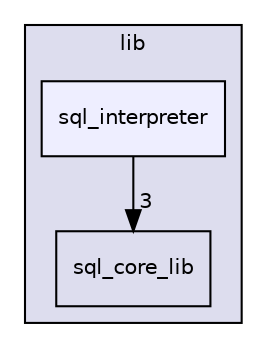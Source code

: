 digraph "src/lib/sql_interpreter" {
  compound=true
  node [ fontsize="10", fontname="Helvetica"];
  edge [ labelfontsize="10", labelfontname="Helvetica"];
  subgraph clusterdir_c85d3e3c5052e9ad9ce18c6863244a25 {
    graph [ bgcolor="#ddddee", pencolor="black", label="lib" fontname="Helvetica", fontsize="10", URL="dir_c85d3e3c5052e9ad9ce18c6863244a25.html"]
  dir_76f538aae423a14c3c4f2b073f6afaa7 [shape=box label="sql_core_lib" URL="dir_76f538aae423a14c3c4f2b073f6afaa7.html"];
  dir_484cf17c9a8744bdc6c44dee0a5045cd [shape=box, label="sql_interpreter", style="filled", fillcolor="#eeeeff", pencolor="black", URL="dir_484cf17c9a8744bdc6c44dee0a5045cd.html"];
  }
  dir_484cf17c9a8744bdc6c44dee0a5045cd->dir_76f538aae423a14c3c4f2b073f6afaa7 [headlabel="3", labeldistance=1.5 headhref="dir_000003_000002.html"];
}
